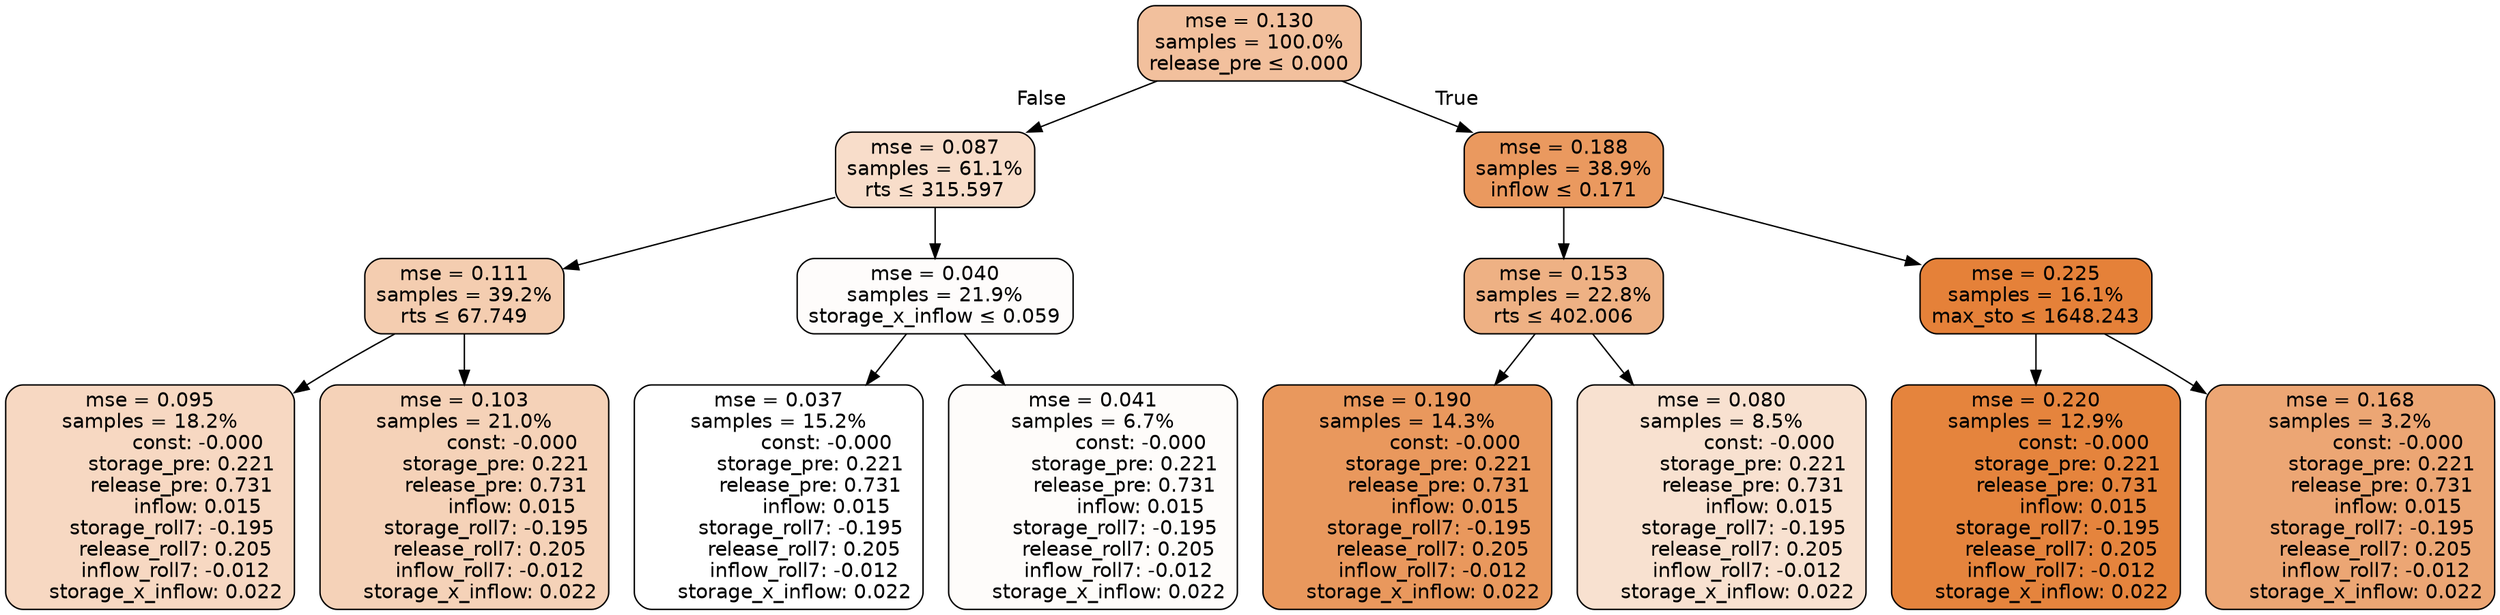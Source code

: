 digraph tree {
node [shape=rectangle, style="filled, rounded", color="black", fontname=helvetica] ;
edge [fontname=helvetica] ;
	"0" [label="mse = 0.130
samples = 100.0%
release_pre &le; 0.000", fillcolor="#f2c09d"]
	"1" [label="mse = 0.087
samples = 61.1%
rts &le; 315.597", fillcolor="#f8ddca"]
	"2" [label="mse = 0.111
samples = 39.2%
rts &le; 67.749", fillcolor="#f4cdb0"]
	"3" [label="mse = 0.095
samples = 18.2%
               const: -0.000
          storage_pre: 0.221
          release_pre: 0.731
               inflow: 0.015
       storage_roll7: -0.195
        release_roll7: 0.205
        inflow_roll7: -0.012
     storage_x_inflow: 0.022", fillcolor="#f7d8c2"]
	"4" [label="mse = 0.103
samples = 21.0%
               const: -0.000
          storage_pre: 0.221
          release_pre: 0.731
               inflow: 0.015
       storage_roll7: -0.195
        release_roll7: 0.205
        inflow_roll7: -0.012
     storage_x_inflow: 0.022", fillcolor="#f5d2b8"]
	"5" [label="mse = 0.040
samples = 21.9%
storage_x_inflow &le; 0.059", fillcolor="#fefcfb"]
	"6" [label="mse = 0.037
samples = 15.2%
               const: -0.000
          storage_pre: 0.221
          release_pre: 0.731
               inflow: 0.015
       storage_roll7: -0.195
        release_roll7: 0.205
        inflow_roll7: -0.012
     storage_x_inflow: 0.022", fillcolor="#ffffff"]
	"7" [label="mse = 0.041
samples = 6.7%
               const: -0.000
          storage_pre: 0.221
          release_pre: 0.731
               inflow: 0.015
       storage_roll7: -0.195
        release_roll7: 0.205
        inflow_roll7: -0.012
     storage_x_inflow: 0.022", fillcolor="#fefcfa"]
	"8" [label="mse = 0.188
samples = 38.9%
inflow &le; 0.171", fillcolor="#ea995f"]
	"9" [label="mse = 0.153
samples = 22.8%
rts &le; 402.006", fillcolor="#eeb184"]
	"10" [label="mse = 0.190
samples = 14.3%
               const: -0.000
          storage_pre: 0.221
          release_pre: 0.731
               inflow: 0.015
       storage_roll7: -0.195
        release_roll7: 0.205
        inflow_roll7: -0.012
     storage_x_inflow: 0.022", fillcolor="#e9985d"]
	"11" [label="mse = 0.080
samples = 8.5%
               const: -0.000
          storage_pre: 0.221
          release_pre: 0.731
               inflow: 0.015
       storage_roll7: -0.195
        release_roll7: 0.205
        inflow_roll7: -0.012
     storage_x_inflow: 0.022", fillcolor="#f8e1d0"]
	"12" [label="mse = 0.225
samples = 16.1%
max_sto &le; 1648.243", fillcolor="#e58139"]
	"13" [label="mse = 0.220
samples = 12.9%
               const: -0.000
          storage_pre: 0.221
          release_pre: 0.731
               inflow: 0.015
       storage_roll7: -0.195
        release_roll7: 0.205
        inflow_roll7: -0.012
     storage_x_inflow: 0.022", fillcolor="#e5843d"]
	"14" [label="mse = 0.168
samples = 3.2%
               const: -0.000
          storage_pre: 0.221
          release_pre: 0.731
               inflow: 0.015
       storage_roll7: -0.195
        release_roll7: 0.205
        inflow_roll7: -0.012
     storage_x_inflow: 0.022", fillcolor="#eca674"]

	"0" -> "1" [labeldistance=2.5, labelangle=45, headlabel="False"]
	"1" -> "2"
	"2" -> "3"
	"2" -> "4"
	"1" -> "5"
	"5" -> "6"
	"5" -> "7"
	"0" -> "8" [labeldistance=2.5, labelangle=-45, headlabel="True"]
	"8" -> "9"
	"9" -> "10"
	"9" -> "11"
	"8" -> "12"
	"12" -> "13"
	"12" -> "14"
}